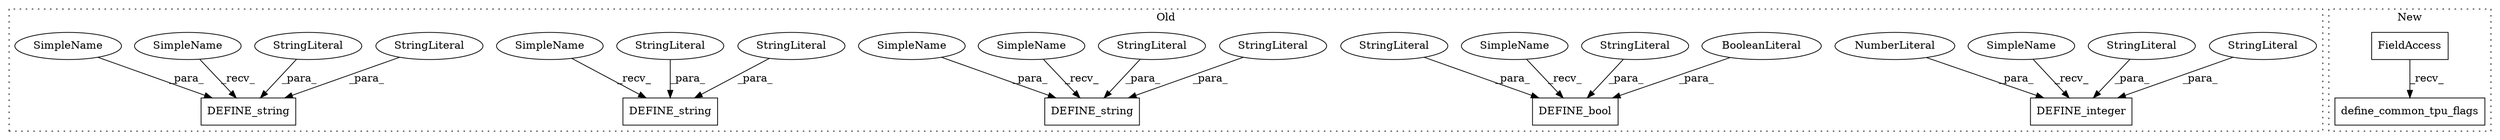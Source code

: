 digraph G {
subgraph cluster0 {
1 [label="DEFINE_bool" a="32" s="2338,2398" l="12,1" shape="box"];
3 [label="DEFINE_integer" a="32" s="1802,1874" l="15,1" shape="box"];
4 [label="NumberLiteral" a="34" s="1831" l="7" shape="ellipse"];
6 [label="BooleanLiteral" a="9" s="2360" l="4" shape="ellipse"];
7 [label="DEFINE_string" a="32" s="1017,1088" l="14,1" shape="box"];
8 [label="DEFINE_string" a="32" s="398,564" l="14,1" shape="box"];
9 [label="StringLiteral" a="45" s="1817" l="13" shape="ellipse"];
10 [label="DEFINE_string" a="32" s="938,1004" l="14,1" shape="box"];
11 [label="StringLiteral" a="45" s="1839" l="35" shape="ellipse"];
12 [label="StringLiteral" a="45" s="2365" l="33" shape="ellipse"];
13 [label="StringLiteral" a="45" s="1048" l="40" shape="ellipse"];
14 [label="StringLiteral" a="45" s="423" l="141" shape="ellipse"];
15 [label="StringLiteral" a="45" s="412" l="5" shape="ellipse"];
16 [label="StringLiteral" a="45" s="1031" l="11" shape="ellipse"];
17 [label="StringLiteral" a="45" s="2350" l="9" shape="ellipse"];
18 [label="StringLiteral" a="45" s="952" l="10" shape="ellipse"];
19 [label="StringLiteral" a="45" s="963" l="2" shape="ellipse"];
20 [label="SimpleName" a="42" s="1796" l="5" shape="ellipse"];
21 [label="SimpleName" a="42" s="932" l="5" shape="ellipse"];
22 [label="SimpleName" a="42" s="392" l="5" shape="ellipse"];
23 [label="SimpleName" a="42" s="1011" l="5" shape="ellipse"];
24 [label="SimpleName" a="42" s="2332" l="5" shape="ellipse"];
25 [label="SimpleName" a="42" s="418" l="4" shape="ellipse"];
26 [label="SimpleName" a="42" s="1043" l="4" shape="ellipse"];
label = "Old";
style="dotted";
}
subgraph cluster1 {
2 [label="define_common_tpu_flags" a="32" s="553" l="25" shape="box"];
5 [label="FieldAccess" a="22" s="536" l="16" shape="box"];
label = "New";
style="dotted";
}
4 -> 3 [label="_para_"];
5 -> 2 [label="_recv_"];
6 -> 1 [label="_para_"];
9 -> 3 [label="_para_"];
11 -> 3 [label="_para_"];
12 -> 1 [label="_para_"];
13 -> 7 [label="_para_"];
14 -> 8 [label="_para_"];
15 -> 8 [label="_para_"];
16 -> 7 [label="_para_"];
17 -> 1 [label="_para_"];
18 -> 10 [label="_para_"];
19 -> 10 [label="_para_"];
20 -> 3 [label="_recv_"];
21 -> 10 [label="_recv_"];
22 -> 8 [label="_recv_"];
23 -> 7 [label="_recv_"];
24 -> 1 [label="_recv_"];
25 -> 8 [label="_para_"];
26 -> 7 [label="_para_"];
}